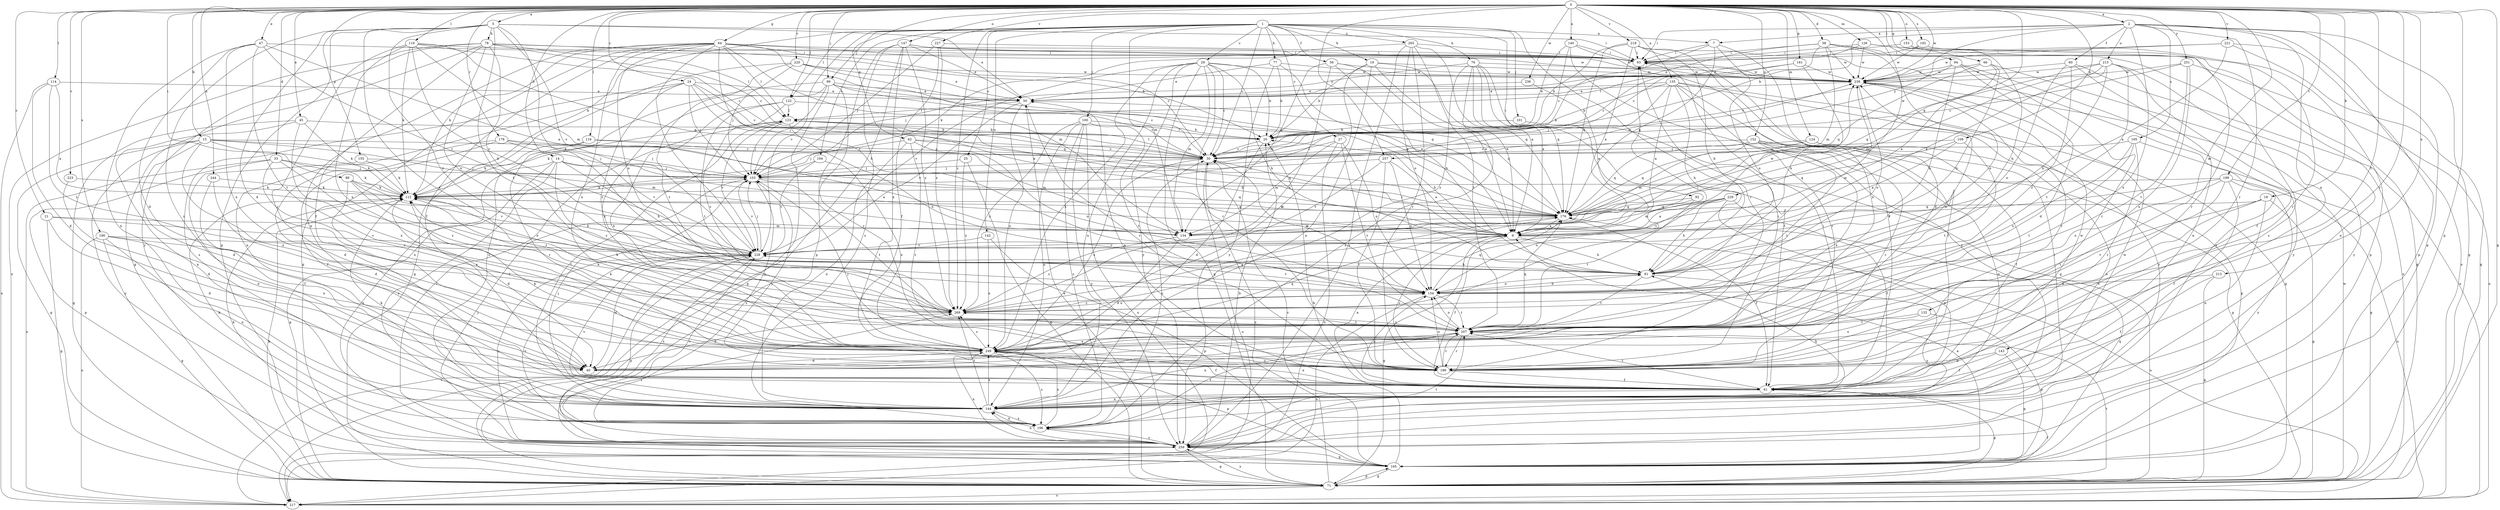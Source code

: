 strict digraph  {
0;
1;
2;
5;
7;
9;
14;
15;
18;
19;
20;
21;
24;
25;
27;
29;
30;
33;
38;
40;
45;
47;
50;
56;
60;
61;
62;
64;
66;
71;
76;
77;
78;
81;
88;
92;
93;
94;
99;
100;
101;
103;
109;
112;
114;
116;
119;
122;
123;
124;
126;
132;
134;
135;
140;
142;
143;
144;
147;
152;
153;
154;
155;
161;
165;
176;
178;
186;
190;
192;
194;
195;
196;
199;
207;
213;
215;
217;
218;
220;
221;
223;
227;
228;
229;
236;
238;
244;
249;
251;
257;
259;
265;
269;
0 -> 2  [label=a];
0 -> 5  [label=a];
0 -> 14  [label=b];
0 -> 15  [label=b];
0 -> 18  [label=b];
0 -> 21  [label=c];
0 -> 24  [label=c];
0 -> 33  [label=d];
0 -> 38  [label=d];
0 -> 45  [label=e];
0 -> 47  [label=e];
0 -> 62  [label=g];
0 -> 64  [label=g];
0 -> 66  [label=g];
0 -> 71  [label=g];
0 -> 88  [label=i];
0 -> 94  [label=j];
0 -> 99  [label=j];
0 -> 109  [label=k];
0 -> 114  [label=l];
0 -> 116  [label=l];
0 -> 119  [label=l];
0 -> 122  [label=l];
0 -> 124  [label=m];
0 -> 126  [label=m];
0 -> 132  [label=m];
0 -> 135  [label=n];
0 -> 140  [label=n];
0 -> 147  [label=o];
0 -> 152  [label=o];
0 -> 153  [label=o];
0 -> 155  [label=p];
0 -> 161  [label=p];
0 -> 165  [label=p];
0 -> 176  [label=q];
0 -> 178  [label=r];
0 -> 186  [label=r];
0 -> 190  [label=s];
0 -> 192  [label=s];
0 -> 199  [label=t];
0 -> 207  [label=t];
0 -> 213  [label=u];
0 -> 218  [label=v];
0 -> 220  [label=v];
0 -> 221  [label=v];
0 -> 223  [label=v];
0 -> 227  [label=v];
0 -> 229  [label=w];
0 -> 236  [label=w];
0 -> 238  [label=w];
0 -> 244  [label=x];
0 -> 251  [label=y];
0 -> 257  [label=y];
1 -> 7  [label=a];
1 -> 19  [label=b];
1 -> 25  [label=c];
1 -> 27  [label=c];
1 -> 29  [label=c];
1 -> 30  [label=c];
1 -> 56  [label=f];
1 -> 76  [label=h];
1 -> 77  [label=h];
1 -> 92  [label=i];
1 -> 99  [label=j];
1 -> 100  [label=j];
1 -> 101  [label=j];
1 -> 112  [label=k];
1 -> 122  [label=l];
1 -> 134  [label=m];
1 -> 142  [label=n];
1 -> 186  [label=r];
1 -> 194  [label=s];
1 -> 228  [label=v];
1 -> 265  [label=z];
1 -> 269  [label=z];
2 -> 7  [label=a];
2 -> 20  [label=b];
2 -> 60  [label=f];
2 -> 71  [label=g];
2 -> 93  [label=i];
2 -> 143  [label=n];
2 -> 165  [label=p];
2 -> 186  [label=r];
2 -> 195  [label=s];
2 -> 215  [label=u];
2 -> 217  [label=u];
2 -> 249  [label=x];
2 -> 257  [label=y];
5 -> 40  [label=d];
5 -> 50  [label=e];
5 -> 78  [label=h];
5 -> 81  [label=h];
5 -> 93  [label=i];
5 -> 144  [label=n];
5 -> 165  [label=p];
5 -> 207  [label=t];
5 -> 228  [label=v];
5 -> 249  [label=x];
5 -> 269  [label=z];
7 -> 93  [label=i];
7 -> 112  [label=k];
7 -> 154  [label=o];
7 -> 176  [label=q];
7 -> 249  [label=x];
9 -> 20  [label=b];
9 -> 30  [label=c];
9 -> 61  [label=f];
9 -> 71  [label=g];
9 -> 81  [label=h];
9 -> 186  [label=r];
9 -> 217  [label=u];
9 -> 228  [label=v];
9 -> 238  [label=w];
14 -> 9  [label=a];
14 -> 71  [label=g];
14 -> 81  [label=h];
14 -> 103  [label=j];
14 -> 196  [label=s];
14 -> 259  [label=y];
14 -> 269  [label=z];
15 -> 30  [label=c];
15 -> 40  [label=d];
15 -> 71  [label=g];
15 -> 103  [label=j];
15 -> 112  [label=k];
15 -> 134  [label=m];
15 -> 249  [label=x];
15 -> 259  [label=y];
18 -> 40  [label=d];
18 -> 71  [label=g];
18 -> 144  [label=n];
18 -> 176  [label=q];
18 -> 207  [label=t];
19 -> 9  [label=a];
19 -> 20  [label=b];
19 -> 144  [label=n];
19 -> 176  [label=q];
19 -> 238  [label=w];
19 -> 249  [label=x];
20 -> 30  [label=c];
20 -> 40  [label=d];
20 -> 123  [label=l];
21 -> 40  [label=d];
21 -> 71  [label=g];
21 -> 134  [label=m];
21 -> 228  [label=v];
24 -> 9  [label=a];
24 -> 30  [label=c];
24 -> 50  [label=e];
24 -> 103  [label=j];
24 -> 144  [label=n];
24 -> 176  [label=q];
24 -> 196  [label=s];
24 -> 269  [label=z];
25 -> 71  [label=g];
25 -> 103  [label=j];
25 -> 269  [label=z];
27 -> 30  [label=c];
27 -> 134  [label=m];
27 -> 154  [label=o];
27 -> 207  [label=t];
27 -> 217  [label=u];
29 -> 20  [label=b];
29 -> 30  [label=c];
29 -> 71  [label=g];
29 -> 81  [label=h];
29 -> 134  [label=m];
29 -> 144  [label=n];
29 -> 186  [label=r];
29 -> 228  [label=v];
29 -> 238  [label=w];
29 -> 249  [label=x];
29 -> 259  [label=y];
30 -> 103  [label=j];
30 -> 123  [label=l];
30 -> 217  [label=u];
30 -> 249  [label=x];
33 -> 103  [label=j];
33 -> 112  [label=k];
33 -> 165  [label=p];
33 -> 217  [label=u];
33 -> 249  [label=x];
33 -> 269  [label=z];
38 -> 30  [label=c];
38 -> 50  [label=e];
38 -> 71  [label=g];
38 -> 93  [label=i];
38 -> 134  [label=m];
38 -> 154  [label=o];
38 -> 217  [label=u];
38 -> 238  [label=w];
45 -> 20  [label=b];
45 -> 71  [label=g];
45 -> 112  [label=k];
45 -> 144  [label=n];
45 -> 249  [label=x];
47 -> 9  [label=a];
47 -> 40  [label=d];
47 -> 93  [label=i];
47 -> 144  [label=n];
47 -> 207  [label=t];
47 -> 228  [label=v];
47 -> 249  [label=x];
50 -> 123  [label=l];
50 -> 176  [label=q];
50 -> 186  [label=r];
50 -> 228  [label=v];
50 -> 249  [label=x];
56 -> 9  [label=a];
56 -> 81  [label=h];
56 -> 134  [label=m];
56 -> 238  [label=w];
56 -> 269  [label=z];
60 -> 144  [label=n];
60 -> 154  [label=o];
60 -> 217  [label=u];
60 -> 238  [label=w];
60 -> 269  [label=z];
61 -> 9  [label=a];
61 -> 50  [label=e];
61 -> 71  [label=g];
61 -> 93  [label=i];
61 -> 103  [label=j];
61 -> 144  [label=n];
61 -> 154  [label=o];
61 -> 207  [label=t];
61 -> 238  [label=w];
61 -> 249  [label=x];
62 -> 30  [label=c];
62 -> 103  [label=j];
62 -> 144  [label=n];
62 -> 154  [label=o];
62 -> 176  [label=q];
62 -> 186  [label=r];
64 -> 30  [label=c];
64 -> 61  [label=f];
64 -> 71  [label=g];
64 -> 81  [label=h];
64 -> 93  [label=i];
64 -> 112  [label=k];
64 -> 123  [label=l];
64 -> 134  [label=m];
64 -> 144  [label=n];
64 -> 154  [label=o];
64 -> 176  [label=q];
64 -> 228  [label=v];
64 -> 238  [label=w];
64 -> 249  [label=x];
66 -> 9  [label=a];
66 -> 81  [label=h];
66 -> 176  [label=q];
66 -> 238  [label=w];
66 -> 259  [label=y];
71 -> 30  [label=c];
71 -> 50  [label=e];
71 -> 61  [label=f];
71 -> 112  [label=k];
71 -> 165  [label=p];
71 -> 207  [label=t];
71 -> 217  [label=u];
71 -> 238  [label=w];
71 -> 259  [label=y];
76 -> 9  [label=a];
76 -> 61  [label=f];
76 -> 71  [label=g];
76 -> 103  [label=j];
76 -> 176  [label=q];
76 -> 196  [label=s];
76 -> 238  [label=w];
76 -> 269  [label=z];
77 -> 9  [label=a];
77 -> 20  [label=b];
77 -> 50  [label=e];
77 -> 238  [label=w];
77 -> 259  [label=y];
78 -> 20  [label=b];
78 -> 30  [label=c];
78 -> 61  [label=f];
78 -> 71  [label=g];
78 -> 81  [label=h];
78 -> 93  [label=i];
78 -> 123  [label=l];
78 -> 154  [label=o];
78 -> 217  [label=u];
78 -> 259  [label=y];
81 -> 154  [label=o];
81 -> 207  [label=t];
81 -> 238  [label=w];
81 -> 259  [label=y];
88 -> 112  [label=k];
88 -> 154  [label=o];
88 -> 228  [label=v];
88 -> 249  [label=x];
88 -> 269  [label=z];
92 -> 154  [label=o];
92 -> 176  [label=q];
92 -> 207  [label=t];
93 -> 238  [label=w];
94 -> 30  [label=c];
94 -> 40  [label=d];
94 -> 81  [label=h];
94 -> 186  [label=r];
94 -> 238  [label=w];
94 -> 259  [label=y];
99 -> 30  [label=c];
99 -> 50  [label=e];
99 -> 71  [label=g];
99 -> 103  [label=j];
99 -> 176  [label=q];
99 -> 186  [label=r];
99 -> 196  [label=s];
99 -> 249  [label=x];
100 -> 20  [label=b];
100 -> 144  [label=n];
100 -> 196  [label=s];
100 -> 207  [label=t];
100 -> 217  [label=u];
100 -> 259  [label=y];
100 -> 269  [label=z];
101 -> 20  [label=b];
101 -> 165  [label=p];
103 -> 112  [label=k];
103 -> 176  [label=q];
103 -> 196  [label=s];
103 -> 207  [label=t];
103 -> 228  [label=v];
103 -> 238  [label=w];
109 -> 9  [label=a];
109 -> 30  [label=c];
109 -> 176  [label=q];
109 -> 207  [label=t];
112 -> 40  [label=d];
112 -> 176  [label=q];
114 -> 9  [label=a];
114 -> 40  [label=d];
114 -> 50  [label=e];
114 -> 217  [label=u];
114 -> 269  [label=z];
116 -> 30  [label=c];
116 -> 112  [label=k];
116 -> 134  [label=m];
116 -> 186  [label=r];
119 -> 30  [label=c];
119 -> 93  [label=i];
119 -> 112  [label=k];
119 -> 134  [label=m];
119 -> 176  [label=q];
119 -> 186  [label=r];
119 -> 228  [label=v];
119 -> 249  [label=x];
122 -> 30  [label=c];
122 -> 123  [label=l];
122 -> 207  [label=t];
122 -> 249  [label=x];
122 -> 269  [label=z];
123 -> 20  [label=b];
123 -> 103  [label=j];
123 -> 112  [label=k];
123 -> 154  [label=o];
123 -> 228  [label=v];
124 -> 30  [label=c];
124 -> 61  [label=f];
124 -> 144  [label=n];
124 -> 176  [label=q];
126 -> 50  [label=e];
126 -> 93  [label=i];
126 -> 165  [label=p];
126 -> 196  [label=s];
126 -> 238  [label=w];
132 -> 165  [label=p];
132 -> 207  [label=t];
132 -> 249  [label=x];
134 -> 40  [label=d];
134 -> 269  [label=z];
135 -> 9  [label=a];
135 -> 20  [label=b];
135 -> 50  [label=e];
135 -> 61  [label=f];
135 -> 71  [label=g];
135 -> 81  [label=h];
135 -> 103  [label=j];
135 -> 186  [label=r];
135 -> 259  [label=y];
140 -> 20  [label=b];
140 -> 30  [label=c];
140 -> 61  [label=f];
140 -> 93  [label=i];
140 -> 259  [label=y];
142 -> 165  [label=p];
142 -> 228  [label=v];
142 -> 249  [label=x];
143 -> 40  [label=d];
143 -> 61  [label=f];
143 -> 165  [label=p];
144 -> 81  [label=h];
144 -> 103  [label=j];
144 -> 112  [label=k];
144 -> 123  [label=l];
144 -> 196  [label=s];
144 -> 228  [label=v];
144 -> 249  [label=x];
144 -> 269  [label=z];
147 -> 50  [label=e];
147 -> 93  [label=i];
147 -> 165  [label=p];
147 -> 196  [label=s];
147 -> 217  [label=u];
147 -> 238  [label=w];
147 -> 249  [label=x];
147 -> 269  [label=z];
152 -> 30  [label=c];
152 -> 71  [label=g];
152 -> 134  [label=m];
152 -> 144  [label=n];
152 -> 176  [label=q];
152 -> 186  [label=r];
152 -> 207  [label=t];
152 -> 249  [label=x];
153 -> 81  [label=h];
153 -> 93  [label=i];
153 -> 186  [label=r];
154 -> 30  [label=c];
154 -> 81  [label=h];
154 -> 176  [label=q];
154 -> 207  [label=t];
154 -> 217  [label=u];
154 -> 228  [label=v];
154 -> 269  [label=z];
155 -> 103  [label=j];
155 -> 112  [label=k];
155 -> 144  [label=n];
161 -> 30  [label=c];
161 -> 81  [label=h];
161 -> 123  [label=l];
161 -> 238  [label=w];
165 -> 9  [label=a];
165 -> 20  [label=b];
165 -> 30  [label=c];
165 -> 71  [label=g];
165 -> 176  [label=q];
176 -> 9  [label=a];
176 -> 61  [label=f];
176 -> 112  [label=k];
176 -> 134  [label=m];
178 -> 30  [label=c];
178 -> 40  [label=d];
178 -> 61  [label=f];
178 -> 103  [label=j];
178 -> 228  [label=v];
186 -> 61  [label=f];
186 -> 93  [label=i];
186 -> 103  [label=j];
186 -> 112  [label=k];
186 -> 154  [label=o];
186 -> 207  [label=t];
190 -> 71  [label=g];
190 -> 144  [label=n];
190 -> 217  [label=u];
190 -> 228  [label=v];
190 -> 249  [label=x];
190 -> 269  [label=z];
192 -> 93  [label=i];
192 -> 186  [label=r];
192 -> 238  [label=w];
194 -> 103  [label=j];
194 -> 228  [label=v];
194 -> 249  [label=x];
195 -> 30  [label=c];
195 -> 71  [label=g];
195 -> 186  [label=r];
195 -> 207  [label=t];
195 -> 269  [label=z];
196 -> 30  [label=c];
196 -> 112  [label=k];
196 -> 144  [label=n];
196 -> 207  [label=t];
196 -> 228  [label=v];
196 -> 238  [label=w];
196 -> 249  [label=x];
196 -> 259  [label=y];
199 -> 61  [label=f];
199 -> 112  [label=k];
199 -> 154  [label=o];
199 -> 207  [label=t];
199 -> 217  [label=u];
199 -> 228  [label=v];
199 -> 259  [label=y];
207 -> 112  [label=k];
207 -> 144  [label=n];
207 -> 154  [label=o];
207 -> 176  [label=q];
207 -> 186  [label=r];
207 -> 238  [label=w];
207 -> 249  [label=x];
207 -> 269  [label=z];
213 -> 61  [label=f];
213 -> 71  [label=g];
213 -> 154  [label=o];
215 -> 9  [label=a];
215 -> 61  [label=f];
215 -> 81  [label=h];
215 -> 134  [label=m];
215 -> 144  [label=n];
215 -> 176  [label=q];
215 -> 207  [label=t];
215 -> 238  [label=w];
217 -> 228  [label=v];
218 -> 9  [label=a];
218 -> 20  [label=b];
218 -> 40  [label=d];
218 -> 81  [label=h];
218 -> 93  [label=i];
218 -> 176  [label=q];
218 -> 259  [label=y];
220 -> 50  [label=e];
220 -> 71  [label=g];
220 -> 103  [label=j];
220 -> 176  [label=q];
220 -> 207  [label=t];
220 -> 238  [label=w];
221 -> 9  [label=a];
221 -> 71  [label=g];
221 -> 93  [label=i];
221 -> 165  [label=p];
221 -> 238  [label=w];
223 -> 40  [label=d];
223 -> 112  [label=k];
227 -> 61  [label=f];
227 -> 93  [label=i];
227 -> 103  [label=j];
227 -> 269  [label=z];
228 -> 40  [label=d];
228 -> 81  [label=h];
228 -> 103  [label=j];
228 -> 112  [label=k];
228 -> 165  [label=p];
228 -> 196  [label=s];
228 -> 259  [label=y];
229 -> 9  [label=a];
229 -> 61  [label=f];
229 -> 81  [label=h];
229 -> 134  [label=m];
229 -> 144  [label=n];
229 -> 176  [label=q];
229 -> 228  [label=v];
236 -> 9  [label=a];
236 -> 50  [label=e];
238 -> 50  [label=e];
238 -> 154  [label=o];
238 -> 186  [label=r];
244 -> 40  [label=d];
244 -> 61  [label=f];
244 -> 112  [label=k];
249 -> 40  [label=d];
249 -> 61  [label=f];
249 -> 112  [label=k];
249 -> 165  [label=p];
249 -> 176  [label=q];
249 -> 186  [label=r];
249 -> 196  [label=s];
249 -> 269  [label=z];
251 -> 30  [label=c];
251 -> 207  [label=t];
251 -> 217  [label=u];
251 -> 238  [label=w];
251 -> 249  [label=x];
257 -> 9  [label=a];
257 -> 103  [label=j];
257 -> 154  [label=o];
257 -> 186  [label=r];
257 -> 228  [label=v];
259 -> 20  [label=b];
259 -> 71  [label=g];
259 -> 93  [label=i];
259 -> 103  [label=j];
259 -> 112  [label=k];
259 -> 123  [label=l];
259 -> 144  [label=n];
259 -> 165  [label=p];
259 -> 196  [label=s];
259 -> 207  [label=t];
259 -> 228  [label=v];
259 -> 249  [label=x];
259 -> 269  [label=z];
265 -> 9  [label=a];
265 -> 93  [label=i];
265 -> 112  [label=k];
265 -> 154  [label=o];
265 -> 186  [label=r];
265 -> 207  [label=t];
265 -> 259  [label=y];
269 -> 40  [label=d];
269 -> 93  [label=i];
269 -> 112  [label=k];
269 -> 154  [label=o];
269 -> 176  [label=q];
269 -> 207  [label=t];
}
